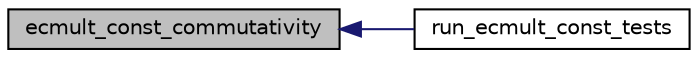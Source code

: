 digraph "ecmult_const_commutativity"
{
  edge [fontname="Helvetica",fontsize="10",labelfontname="Helvetica",labelfontsize="10"];
  node [fontname="Helvetica",fontsize="10",shape=record];
  rankdir="LR";
  Node12 [label="ecmult_const_commutativity",height=0.2,width=0.4,color="black", fillcolor="grey75", style="filled", fontcolor="black"];
  Node12 -> Node13 [dir="back",color="midnightblue",fontsize="10",style="solid",fontname="Helvetica"];
  Node13 [label="run_ecmult_const_tests",height=0.2,width=0.4,color="black", fillcolor="white", style="filled",URL="$tests_8c.html#af69d927b217be17f076754b9d4e4f326"];
}
